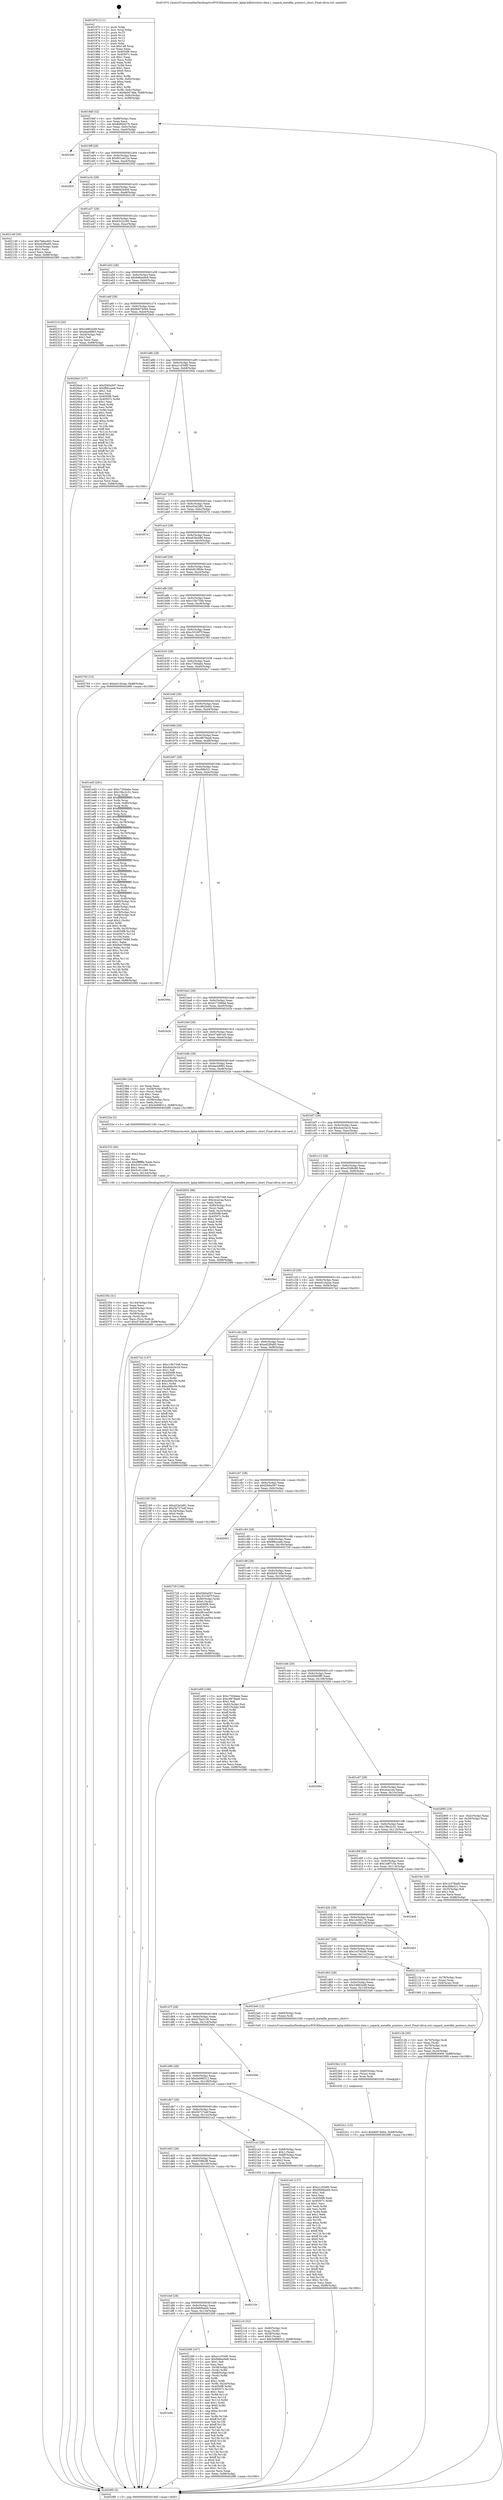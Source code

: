 digraph "0x401970" {
  label = "0x401970 (/mnt/c/Users/mathe/Desktop/tcc/POCII/binaries/extr_kphp-kdblistslists-data.c_unpack_metafile_pointers_short_Final-ollvm.out::main(0))"
  labelloc = "t"
  node[shape=record]

  Entry [label="",width=0.3,height=0.3,shape=circle,fillcolor=black,style=filled]
  "0x4019df" [label="{
     0x4019df [32]\l
     | [instrs]\l
     &nbsp;&nbsp;0x4019df \<+6\>: mov -0x88(%rbp),%eax\l
     &nbsp;&nbsp;0x4019e5 \<+2\>: mov %eax,%ecx\l
     &nbsp;&nbsp;0x4019e7 \<+6\>: sub $0x8d8dd376,%ecx\l
     &nbsp;&nbsp;0x4019ed \<+6\>: mov %eax,-0x9c(%rbp)\l
     &nbsp;&nbsp;0x4019f3 \<+6\>: mov %ecx,-0xa0(%rbp)\l
     &nbsp;&nbsp;0x4019f9 \<+6\>: je 00000000004023d0 \<main+0xa60\>\l
  }"]
  "0x4023d0" [label="{
     0x4023d0\l
  }", style=dashed]
  "0x4019ff" [label="{
     0x4019ff [28]\l
     | [instrs]\l
     &nbsp;&nbsp;0x4019ff \<+5\>: jmp 0000000000401a04 \<main+0x94\>\l
     &nbsp;&nbsp;0x401a04 \<+6\>: mov -0x9c(%rbp),%eax\l
     &nbsp;&nbsp;0x401a0a \<+5\>: sub $0x901ed12e,%eax\l
     &nbsp;&nbsp;0x401a0f \<+6\>: mov %eax,-0xa4(%rbp)\l
     &nbsp;&nbsp;0x401a15 \<+6\>: je 000000000040292f \<main+0xfbf\>\l
  }"]
  Exit [label="",width=0.3,height=0.3,shape=circle,fillcolor=black,style=filled,peripheries=2]
  "0x40292f" [label="{
     0x40292f\l
  }", style=dashed]
  "0x401a1b" [label="{
     0x401a1b [28]\l
     | [instrs]\l
     &nbsp;&nbsp;0x401a1b \<+5\>: jmp 0000000000401a20 \<main+0xb0\>\l
     &nbsp;&nbsp;0x401a20 \<+6\>: mov -0x9c(%rbp),%eax\l
     &nbsp;&nbsp;0x401a26 \<+5\>: sub $0x90826409,%eax\l
     &nbsp;&nbsp;0x401a2b \<+6\>: mov %eax,-0xa8(%rbp)\l
     &nbsp;&nbsp;0x401a31 \<+6\>: je 0000000000402149 \<main+0x7d9\>\l
  }"]
  "0x4023c1" [label="{
     0x4023c1 [15]\l
     | [instrs]\l
     &nbsp;&nbsp;0x4023c1 \<+10\>: movl $0x9e674d44,-0x88(%rbp)\l
     &nbsp;&nbsp;0x4023cb \<+5\>: jmp 00000000004029f0 \<main+0x1080\>\l
  }"]
  "0x402149" [label="{
     0x402149 [30]\l
     | [instrs]\l
     &nbsp;&nbsp;0x402149 \<+5\>: mov $0x7b6ac60c,%eax\l
     &nbsp;&nbsp;0x40214e \<+5\>: mov $0xed2f0a95,%ecx\l
     &nbsp;&nbsp;0x402153 \<+3\>: mov -0x34(%rbp),%edx\l
     &nbsp;&nbsp;0x402156 \<+3\>: cmp $0x1,%edx\l
     &nbsp;&nbsp;0x402159 \<+3\>: cmovl %ecx,%eax\l
     &nbsp;&nbsp;0x40215c \<+6\>: mov %eax,-0x88(%rbp)\l
     &nbsp;&nbsp;0x402162 \<+5\>: jmp 00000000004029f0 \<main+0x1080\>\l
  }"]
  "0x401a37" [label="{
     0x401a37 [28]\l
     | [instrs]\l
     &nbsp;&nbsp;0x401a37 \<+5\>: jmp 0000000000401a3c \<main+0xcc\>\l
     &nbsp;&nbsp;0x401a3c \<+6\>: mov -0x9c(%rbp),%eax\l
     &nbsp;&nbsp;0x401a42 \<+5\>: sub $0x93c22c95,%eax\l
     &nbsp;&nbsp;0x401a47 \<+6\>: mov %eax,-0xac(%rbp)\l
     &nbsp;&nbsp;0x401a4d \<+6\>: je 0000000000402629 \<main+0xcb9\>\l
  }"]
  "0x4023b2" [label="{
     0x4023b2 [15]\l
     | [instrs]\l
     &nbsp;&nbsp;0x4023b2 \<+4\>: mov -0x60(%rbp),%rax\l
     &nbsp;&nbsp;0x4023b6 \<+3\>: mov (%rax),%rax\l
     &nbsp;&nbsp;0x4023b9 \<+3\>: mov %rax,%rdi\l
     &nbsp;&nbsp;0x4023bc \<+5\>: call 0000000000401030 \<free@plt\>\l
     | [calls]\l
     &nbsp;&nbsp;0x401030 \{1\} (unknown)\l
  }"]
  "0x402629" [label="{
     0x402629\l
  }", style=dashed]
  "0x401a53" [label="{
     0x401a53 [28]\l
     | [instrs]\l
     &nbsp;&nbsp;0x401a53 \<+5\>: jmp 0000000000401a58 \<main+0xe8\>\l
     &nbsp;&nbsp;0x401a58 \<+6\>: mov -0x9c(%rbp),%eax\l
     &nbsp;&nbsp;0x401a5e \<+5\>: sub $0x9d6ee9e8,%eax\l
     &nbsp;&nbsp;0x401a63 \<+6\>: mov %eax,-0xb0(%rbp)\l
     &nbsp;&nbsp;0x401a69 \<+6\>: je 0000000000402310 \<main+0x9a0\>\l
  }"]
  "0x40235b" [label="{
     0x40235b [41]\l
     | [instrs]\l
     &nbsp;&nbsp;0x40235b \<+6\>: mov -0x144(%rbp),%ecx\l
     &nbsp;&nbsp;0x402361 \<+3\>: imul %eax,%ecx\l
     &nbsp;&nbsp;0x402364 \<+4\>: mov -0x60(%rbp),%rsi\l
     &nbsp;&nbsp;0x402368 \<+3\>: mov (%rsi),%rsi\l
     &nbsp;&nbsp;0x40236b \<+4\>: mov -0x58(%rbp),%rdi\l
     &nbsp;&nbsp;0x40236f \<+3\>: movslq (%rdi),%rdi\l
     &nbsp;&nbsp;0x402372 \<+3\>: mov %ecx,(%rsi,%rdi,4)\l
     &nbsp;&nbsp;0x402375 \<+10\>: movl $0xd74d61a9,-0x88(%rbp)\l
     &nbsp;&nbsp;0x40237f \<+5\>: jmp 00000000004029f0 \<main+0x1080\>\l
  }"]
  "0x402310" [label="{
     0x402310 [30]\l
     | [instrs]\l
     &nbsp;&nbsp;0x402310 \<+5\>: mov $0x248b2ed9,%eax\l
     &nbsp;&nbsp;0x402315 \<+5\>: mov $0xdacb8f65,%ecx\l
     &nbsp;&nbsp;0x40231a \<+3\>: mov -0x2d(%rbp),%dl\l
     &nbsp;&nbsp;0x40231d \<+3\>: test $0x1,%dl\l
     &nbsp;&nbsp;0x402320 \<+3\>: cmovne %ecx,%eax\l
     &nbsp;&nbsp;0x402323 \<+6\>: mov %eax,-0x88(%rbp)\l
     &nbsp;&nbsp;0x402329 \<+5\>: jmp 00000000004029f0 \<main+0x1080\>\l
  }"]
  "0x401a6f" [label="{
     0x401a6f [28]\l
     | [instrs]\l
     &nbsp;&nbsp;0x401a6f \<+5\>: jmp 0000000000401a74 \<main+0x104\>\l
     &nbsp;&nbsp;0x401a74 \<+6\>: mov -0x9c(%rbp),%eax\l
     &nbsp;&nbsp;0x401a7a \<+5\>: sub $0x9e674d44,%eax\l
     &nbsp;&nbsp;0x401a7f \<+6\>: mov %eax,-0xb4(%rbp)\l
     &nbsp;&nbsp;0x401a85 \<+6\>: je 00000000004026a0 \<main+0xd30\>\l
  }"]
  "0x402333" [label="{
     0x402333 [40]\l
     | [instrs]\l
     &nbsp;&nbsp;0x402333 \<+5\>: mov $0x2,%ecx\l
     &nbsp;&nbsp;0x402338 \<+1\>: cltd\l
     &nbsp;&nbsp;0x402339 \<+2\>: idiv %ecx\l
     &nbsp;&nbsp;0x40233b \<+6\>: imul $0xfffffffe,%edx,%ecx\l
     &nbsp;&nbsp;0x402341 \<+6\>: sub $0x5c01c266,%ecx\l
     &nbsp;&nbsp;0x402347 \<+3\>: add $0x1,%ecx\l
     &nbsp;&nbsp;0x40234a \<+6\>: add $0x5c01c266,%ecx\l
     &nbsp;&nbsp;0x402350 \<+6\>: mov %ecx,-0x144(%rbp)\l
     &nbsp;&nbsp;0x402356 \<+5\>: call 0000000000401160 \<next_i\>\l
     | [calls]\l
     &nbsp;&nbsp;0x401160 \{1\} (/mnt/c/Users/mathe/Desktop/tcc/POCII/binaries/extr_kphp-kdblistslists-data.c_unpack_metafile_pointers_short_Final-ollvm.out::next_i)\l
  }"]
  "0x4026a0" [label="{
     0x4026a0 [137]\l
     | [instrs]\l
     &nbsp;&nbsp;0x4026a0 \<+5\>: mov $0xf260a597,%eax\l
     &nbsp;&nbsp;0x4026a5 \<+5\>: mov $0xf86cceeb,%ecx\l
     &nbsp;&nbsp;0x4026aa \<+2\>: mov $0x1,%dl\l
     &nbsp;&nbsp;0x4026ac \<+2\>: xor %esi,%esi\l
     &nbsp;&nbsp;0x4026ae \<+7\>: mov 0x4050f8,%edi\l
     &nbsp;&nbsp;0x4026b5 \<+8\>: mov 0x40507c,%r8d\l
     &nbsp;&nbsp;0x4026bd \<+3\>: sub $0x1,%esi\l
     &nbsp;&nbsp;0x4026c0 \<+3\>: mov %edi,%r9d\l
     &nbsp;&nbsp;0x4026c3 \<+3\>: add %esi,%r9d\l
     &nbsp;&nbsp;0x4026c6 \<+4\>: imul %r9d,%edi\l
     &nbsp;&nbsp;0x4026ca \<+3\>: and $0x1,%edi\l
     &nbsp;&nbsp;0x4026cd \<+3\>: cmp $0x0,%edi\l
     &nbsp;&nbsp;0x4026d0 \<+4\>: sete %r10b\l
     &nbsp;&nbsp;0x4026d4 \<+4\>: cmp $0xa,%r8d\l
     &nbsp;&nbsp;0x4026d8 \<+4\>: setl %r11b\l
     &nbsp;&nbsp;0x4026dc \<+3\>: mov %r10b,%bl\l
     &nbsp;&nbsp;0x4026df \<+3\>: xor $0xff,%bl\l
     &nbsp;&nbsp;0x4026e2 \<+3\>: mov %r11b,%r14b\l
     &nbsp;&nbsp;0x4026e5 \<+4\>: xor $0xff,%r14b\l
     &nbsp;&nbsp;0x4026e9 \<+3\>: xor $0x1,%dl\l
     &nbsp;&nbsp;0x4026ec \<+3\>: mov %bl,%r15b\l
     &nbsp;&nbsp;0x4026ef \<+4\>: and $0xff,%r15b\l
     &nbsp;&nbsp;0x4026f3 \<+3\>: and %dl,%r10b\l
     &nbsp;&nbsp;0x4026f6 \<+3\>: mov %r14b,%r12b\l
     &nbsp;&nbsp;0x4026f9 \<+4\>: and $0xff,%r12b\l
     &nbsp;&nbsp;0x4026fd \<+3\>: and %dl,%r11b\l
     &nbsp;&nbsp;0x402700 \<+3\>: or %r10b,%r15b\l
     &nbsp;&nbsp;0x402703 \<+3\>: or %r11b,%r12b\l
     &nbsp;&nbsp;0x402706 \<+3\>: xor %r12b,%r15b\l
     &nbsp;&nbsp;0x402709 \<+3\>: or %r14b,%bl\l
     &nbsp;&nbsp;0x40270c \<+3\>: xor $0xff,%bl\l
     &nbsp;&nbsp;0x40270f \<+3\>: or $0x1,%dl\l
     &nbsp;&nbsp;0x402712 \<+2\>: and %dl,%bl\l
     &nbsp;&nbsp;0x402714 \<+3\>: or %bl,%r15b\l
     &nbsp;&nbsp;0x402717 \<+4\>: test $0x1,%r15b\l
     &nbsp;&nbsp;0x40271b \<+3\>: cmovne %ecx,%eax\l
     &nbsp;&nbsp;0x40271e \<+6\>: mov %eax,-0x88(%rbp)\l
     &nbsp;&nbsp;0x402724 \<+5\>: jmp 00000000004029f0 \<main+0x1080\>\l
  }"]
  "0x401a8b" [label="{
     0x401a8b [28]\l
     | [instrs]\l
     &nbsp;&nbsp;0x401a8b \<+5\>: jmp 0000000000401a90 \<main+0x120\>\l
     &nbsp;&nbsp;0x401a90 \<+6\>: mov -0x9c(%rbp),%eax\l
     &nbsp;&nbsp;0x401a96 \<+5\>: sub $0xa1c554f0,%eax\l
     &nbsp;&nbsp;0x401a9b \<+6\>: mov %eax,-0xb8(%rbp)\l
     &nbsp;&nbsp;0x401aa1 \<+6\>: je 000000000040290a \<main+0xf9a\>\l
  }"]
  "0x401e0b" [label="{
     0x401e0b\l
  }", style=dashed]
  "0x40290a" [label="{
     0x40290a\l
  }", style=dashed]
  "0x401aa7" [label="{
     0x401aa7 [28]\l
     | [instrs]\l
     &nbsp;&nbsp;0x401aa7 \<+5\>: jmp 0000000000401aac \<main+0x13c\>\l
     &nbsp;&nbsp;0x401aac \<+6\>: mov -0x9c(%rbp),%eax\l
     &nbsp;&nbsp;0x401ab2 \<+5\>: sub $0xa53e2d81,%eax\l
     &nbsp;&nbsp;0x401ab7 \<+6\>: mov %eax,-0xbc(%rbp)\l
     &nbsp;&nbsp;0x401abd \<+6\>: je 000000000040267d \<main+0xd0d\>\l
  }"]
  "0x402269" [label="{
     0x402269 [167]\l
     | [instrs]\l
     &nbsp;&nbsp;0x402269 \<+5\>: mov $0xa1c554f0,%eax\l
     &nbsp;&nbsp;0x40226e \<+5\>: mov $0x9d6ee9e8,%ecx\l
     &nbsp;&nbsp;0x402273 \<+2\>: mov $0x1,%dl\l
     &nbsp;&nbsp;0x402275 \<+2\>: xor %esi,%esi\l
     &nbsp;&nbsp;0x402277 \<+4\>: mov -0x58(%rbp),%rdi\l
     &nbsp;&nbsp;0x40227b \<+3\>: mov (%rdi),%r8d\l
     &nbsp;&nbsp;0x40227e \<+4\>: mov -0x68(%rbp),%rdi\l
     &nbsp;&nbsp;0x402282 \<+3\>: cmp (%rdi),%r8d\l
     &nbsp;&nbsp;0x402285 \<+4\>: setl %r9b\l
     &nbsp;&nbsp;0x402289 \<+4\>: and $0x1,%r9b\l
     &nbsp;&nbsp;0x40228d \<+4\>: mov %r9b,-0x2d(%rbp)\l
     &nbsp;&nbsp;0x402291 \<+8\>: mov 0x4050f8,%r8d\l
     &nbsp;&nbsp;0x402299 \<+8\>: mov 0x40507c,%r10d\l
     &nbsp;&nbsp;0x4022a1 \<+3\>: sub $0x1,%esi\l
     &nbsp;&nbsp;0x4022a4 \<+3\>: mov %r8d,%r11d\l
     &nbsp;&nbsp;0x4022a7 \<+3\>: add %esi,%r11d\l
     &nbsp;&nbsp;0x4022aa \<+4\>: imul %r11d,%r8d\l
     &nbsp;&nbsp;0x4022ae \<+4\>: and $0x1,%r8d\l
     &nbsp;&nbsp;0x4022b2 \<+4\>: cmp $0x0,%r8d\l
     &nbsp;&nbsp;0x4022b6 \<+4\>: sete %r9b\l
     &nbsp;&nbsp;0x4022ba \<+4\>: cmp $0xa,%r10d\l
     &nbsp;&nbsp;0x4022be \<+3\>: setl %bl\l
     &nbsp;&nbsp;0x4022c1 \<+3\>: mov %r9b,%r14b\l
     &nbsp;&nbsp;0x4022c4 \<+4\>: xor $0xff,%r14b\l
     &nbsp;&nbsp;0x4022c8 \<+3\>: mov %bl,%r15b\l
     &nbsp;&nbsp;0x4022cb \<+4\>: xor $0xff,%r15b\l
     &nbsp;&nbsp;0x4022cf \<+3\>: xor $0x0,%dl\l
     &nbsp;&nbsp;0x4022d2 \<+3\>: mov %r14b,%r12b\l
     &nbsp;&nbsp;0x4022d5 \<+4\>: and $0x0,%r12b\l
     &nbsp;&nbsp;0x4022d9 \<+3\>: and %dl,%r9b\l
     &nbsp;&nbsp;0x4022dc \<+3\>: mov %r15b,%r13b\l
     &nbsp;&nbsp;0x4022df \<+4\>: and $0x0,%r13b\l
     &nbsp;&nbsp;0x4022e3 \<+2\>: and %dl,%bl\l
     &nbsp;&nbsp;0x4022e5 \<+3\>: or %r9b,%r12b\l
     &nbsp;&nbsp;0x4022e8 \<+3\>: or %bl,%r13b\l
     &nbsp;&nbsp;0x4022eb \<+3\>: xor %r13b,%r12b\l
     &nbsp;&nbsp;0x4022ee \<+3\>: or %r15b,%r14b\l
     &nbsp;&nbsp;0x4022f1 \<+4\>: xor $0xff,%r14b\l
     &nbsp;&nbsp;0x4022f5 \<+3\>: or $0x0,%dl\l
     &nbsp;&nbsp;0x4022f8 \<+3\>: and %dl,%r14b\l
     &nbsp;&nbsp;0x4022fb \<+3\>: or %r14b,%r12b\l
     &nbsp;&nbsp;0x4022fe \<+4\>: test $0x1,%r12b\l
     &nbsp;&nbsp;0x402302 \<+3\>: cmovne %ecx,%eax\l
     &nbsp;&nbsp;0x402305 \<+6\>: mov %eax,-0x88(%rbp)\l
     &nbsp;&nbsp;0x40230b \<+5\>: jmp 00000000004029f0 \<main+0x1080\>\l
  }"]
  "0x40267d" [label="{
     0x40267d\l
  }", style=dashed]
  "0x401ac3" [label="{
     0x401ac3 [28]\l
     | [instrs]\l
     &nbsp;&nbsp;0x401ac3 \<+5\>: jmp 0000000000401ac8 \<main+0x158\>\l
     &nbsp;&nbsp;0x401ac8 \<+6\>: mov -0x9c(%rbp),%eax\l
     &nbsp;&nbsp;0x401ace \<+5\>: sub $0xa63bcb86,%eax\l
     &nbsp;&nbsp;0x401ad3 \<+6\>: mov %eax,-0xc0(%rbp)\l
     &nbsp;&nbsp;0x401ad9 \<+6\>: je 0000000000402579 \<main+0xc09\>\l
  }"]
  "0x401def" [label="{
     0x401def [28]\l
     | [instrs]\l
     &nbsp;&nbsp;0x401def \<+5\>: jmp 0000000000401df4 \<main+0x484\>\l
     &nbsp;&nbsp;0x401df4 \<+6\>: mov -0x9c(%rbp),%eax\l
     &nbsp;&nbsp;0x401dfa \<+5\>: sub $0x6680bed4,%eax\l
     &nbsp;&nbsp;0x401dff \<+6\>: mov %eax,-0x134(%rbp)\l
     &nbsp;&nbsp;0x401e05 \<+6\>: je 0000000000402269 \<main+0x8f9\>\l
  }"]
  "0x402579" [label="{
     0x402579\l
  }", style=dashed]
  "0x401adf" [label="{
     0x401adf [28]\l
     | [instrs]\l
     &nbsp;&nbsp;0x401adf \<+5\>: jmp 0000000000401ae4 \<main+0x174\>\l
     &nbsp;&nbsp;0x401ae4 \<+6\>: mov -0x9c(%rbp),%eax\l
     &nbsp;&nbsp;0x401aea \<+5\>: sub $0xb4b186de,%eax\l
     &nbsp;&nbsp;0x401aef \<+6\>: mov %eax,-0xc4(%rbp)\l
     &nbsp;&nbsp;0x401af5 \<+6\>: je 00000000004024c2 \<main+0xb52\>\l
  }"]
  "0x40210c" [label="{
     0x40210c\l
  }", style=dashed]
  "0x4024c2" [label="{
     0x4024c2\l
  }", style=dashed]
  "0x401afb" [label="{
     0x401afb [28]\l
     | [instrs]\l
     &nbsp;&nbsp;0x401afb \<+5\>: jmp 0000000000401b00 \<main+0x190\>\l
     &nbsp;&nbsp;0x401b00 \<+6\>: mov -0x9c(%rbp),%eax\l
     &nbsp;&nbsp;0x401b06 \<+5\>: sub $0xc10b7348,%eax\l
     &nbsp;&nbsp;0x401b0b \<+6\>: mov %eax,-0xc8(%rbp)\l
     &nbsp;&nbsp;0x401b11 \<+6\>: je 00000000004029db \<main+0x106b\>\l
  }"]
  "0x4021c0" [label="{
     0x4021c0 [32]\l
     | [instrs]\l
     &nbsp;&nbsp;0x4021c0 \<+4\>: mov -0x60(%rbp),%rdi\l
     &nbsp;&nbsp;0x4021c4 \<+3\>: mov %rax,(%rdi)\l
     &nbsp;&nbsp;0x4021c7 \<+4\>: mov -0x58(%rbp),%rax\l
     &nbsp;&nbsp;0x4021cb \<+6\>: movl $0x0,(%rax)\l
     &nbsp;&nbsp;0x4021d1 \<+10\>: movl $0x3e998312,-0x88(%rbp)\l
     &nbsp;&nbsp;0x4021db \<+5\>: jmp 00000000004029f0 \<main+0x1080\>\l
  }"]
  "0x4029db" [label="{
     0x4029db\l
  }", style=dashed]
  "0x401b17" [label="{
     0x401b17 [28]\l
     | [instrs]\l
     &nbsp;&nbsp;0x401b17 \<+5\>: jmp 0000000000401b1c \<main+0x1ac\>\l
     &nbsp;&nbsp;0x401b1c \<+6\>: mov -0x9c(%rbp),%eax\l
     &nbsp;&nbsp;0x401b22 \<+5\>: sub $0xc5316f7f,%eax\l
     &nbsp;&nbsp;0x401b27 \<+6\>: mov %eax,-0xcc(%rbp)\l
     &nbsp;&nbsp;0x401b2d \<+6\>: je 0000000000402793 \<main+0xe23\>\l
  }"]
  "0x401dd3" [label="{
     0x401dd3 [28]\l
     | [instrs]\l
     &nbsp;&nbsp;0x401dd3 \<+5\>: jmp 0000000000401dd8 \<main+0x468\>\l
     &nbsp;&nbsp;0x401dd8 \<+6\>: mov -0x9c(%rbp),%eax\l
     &nbsp;&nbsp;0x401dde \<+5\>: sub $0x63586cf8,%eax\l
     &nbsp;&nbsp;0x401de3 \<+6\>: mov %eax,-0x130(%rbp)\l
     &nbsp;&nbsp;0x401de9 \<+6\>: je 000000000040210c \<main+0x79c\>\l
  }"]
  "0x402793" [label="{
     0x402793 [15]\l
     | [instrs]\l
     &nbsp;&nbsp;0x402793 \<+10\>: movl $0xed1cb2ae,-0x88(%rbp)\l
     &nbsp;&nbsp;0x40279d \<+5\>: jmp 00000000004029f0 \<main+0x1080\>\l
  }"]
  "0x401b33" [label="{
     0x401b33 [28]\l
     | [instrs]\l
     &nbsp;&nbsp;0x401b33 \<+5\>: jmp 0000000000401b38 \<main+0x1c8\>\l
     &nbsp;&nbsp;0x401b38 \<+6\>: mov -0x9c(%rbp),%eax\l
     &nbsp;&nbsp;0x401b3e \<+5\>: sub $0xc730dabe,%eax\l
     &nbsp;&nbsp;0x401b43 \<+6\>: mov %eax,-0xd0(%rbp)\l
     &nbsp;&nbsp;0x401b49 \<+6\>: je 00000000004028a7 \<main+0xf37\>\l
  }"]
  "0x4021a3" [label="{
     0x4021a3 [29]\l
     | [instrs]\l
     &nbsp;&nbsp;0x4021a3 \<+4\>: mov -0x68(%rbp),%rax\l
     &nbsp;&nbsp;0x4021a7 \<+6\>: movl $0x1,(%rax)\l
     &nbsp;&nbsp;0x4021ad \<+4\>: mov -0x68(%rbp),%rax\l
     &nbsp;&nbsp;0x4021b1 \<+3\>: movslq (%rax),%rax\l
     &nbsp;&nbsp;0x4021b4 \<+4\>: shl $0x2,%rax\l
     &nbsp;&nbsp;0x4021b8 \<+3\>: mov %rax,%rdi\l
     &nbsp;&nbsp;0x4021bb \<+5\>: call 0000000000401050 \<malloc@plt\>\l
     | [calls]\l
     &nbsp;&nbsp;0x401050 \{1\} (unknown)\l
  }"]
  "0x4028a7" [label="{
     0x4028a7\l
  }", style=dashed]
  "0x401b4f" [label="{
     0x401b4f [28]\l
     | [instrs]\l
     &nbsp;&nbsp;0x401b4f \<+5\>: jmp 0000000000401b54 \<main+0x1e4\>\l
     &nbsp;&nbsp;0x401b54 \<+6\>: mov -0x9c(%rbp),%eax\l
     &nbsp;&nbsp;0x401b5a \<+5\>: sub $0xc862bdd2,%eax\l
     &nbsp;&nbsp;0x401b5f \<+6\>: mov %eax,-0xd4(%rbp)\l
     &nbsp;&nbsp;0x401b65 \<+6\>: je 000000000040261a \<main+0xcaa\>\l
  }"]
  "0x401db7" [label="{
     0x401db7 [28]\l
     | [instrs]\l
     &nbsp;&nbsp;0x401db7 \<+5\>: jmp 0000000000401dbc \<main+0x44c\>\l
     &nbsp;&nbsp;0x401dbc \<+6\>: mov -0x9c(%rbp),%eax\l
     &nbsp;&nbsp;0x401dc2 \<+5\>: sub $0x5b727a4f,%eax\l
     &nbsp;&nbsp;0x401dc7 \<+6\>: mov %eax,-0x12c(%rbp)\l
     &nbsp;&nbsp;0x401dcd \<+6\>: je 00000000004021a3 \<main+0x833\>\l
  }"]
  "0x40261a" [label="{
     0x40261a\l
  }", style=dashed]
  "0x401b6b" [label="{
     0x401b6b [28]\l
     | [instrs]\l
     &nbsp;&nbsp;0x401b6b \<+5\>: jmp 0000000000401b70 \<main+0x200\>\l
     &nbsp;&nbsp;0x401b70 \<+6\>: mov -0x9c(%rbp),%eax\l
     &nbsp;&nbsp;0x401b76 \<+5\>: sub $0xc9878aa8,%eax\l
     &nbsp;&nbsp;0x401b7b \<+6\>: mov %eax,-0xd8(%rbp)\l
     &nbsp;&nbsp;0x401b81 \<+6\>: je 0000000000401ed3 \<main+0x563\>\l
  }"]
  "0x4021e0" [label="{
     0x4021e0 [137]\l
     | [instrs]\l
     &nbsp;&nbsp;0x4021e0 \<+5\>: mov $0xa1c554f0,%eax\l
     &nbsp;&nbsp;0x4021e5 \<+5\>: mov $0x6680bed4,%ecx\l
     &nbsp;&nbsp;0x4021ea \<+2\>: mov $0x1,%dl\l
     &nbsp;&nbsp;0x4021ec \<+2\>: xor %esi,%esi\l
     &nbsp;&nbsp;0x4021ee \<+7\>: mov 0x4050f8,%edi\l
     &nbsp;&nbsp;0x4021f5 \<+8\>: mov 0x40507c,%r8d\l
     &nbsp;&nbsp;0x4021fd \<+3\>: sub $0x1,%esi\l
     &nbsp;&nbsp;0x402200 \<+3\>: mov %edi,%r9d\l
     &nbsp;&nbsp;0x402203 \<+3\>: add %esi,%r9d\l
     &nbsp;&nbsp;0x402206 \<+4\>: imul %r9d,%edi\l
     &nbsp;&nbsp;0x40220a \<+3\>: and $0x1,%edi\l
     &nbsp;&nbsp;0x40220d \<+3\>: cmp $0x0,%edi\l
     &nbsp;&nbsp;0x402210 \<+4\>: sete %r10b\l
     &nbsp;&nbsp;0x402214 \<+4\>: cmp $0xa,%r8d\l
     &nbsp;&nbsp;0x402218 \<+4\>: setl %r11b\l
     &nbsp;&nbsp;0x40221c \<+3\>: mov %r10b,%bl\l
     &nbsp;&nbsp;0x40221f \<+3\>: xor $0xff,%bl\l
     &nbsp;&nbsp;0x402222 \<+3\>: mov %r11b,%r14b\l
     &nbsp;&nbsp;0x402225 \<+4\>: xor $0xff,%r14b\l
     &nbsp;&nbsp;0x402229 \<+3\>: xor $0x0,%dl\l
     &nbsp;&nbsp;0x40222c \<+3\>: mov %bl,%r15b\l
     &nbsp;&nbsp;0x40222f \<+4\>: and $0x0,%r15b\l
     &nbsp;&nbsp;0x402233 \<+3\>: and %dl,%r10b\l
     &nbsp;&nbsp;0x402236 \<+3\>: mov %r14b,%r12b\l
     &nbsp;&nbsp;0x402239 \<+4\>: and $0x0,%r12b\l
     &nbsp;&nbsp;0x40223d \<+3\>: and %dl,%r11b\l
     &nbsp;&nbsp;0x402240 \<+3\>: or %r10b,%r15b\l
     &nbsp;&nbsp;0x402243 \<+3\>: or %r11b,%r12b\l
     &nbsp;&nbsp;0x402246 \<+3\>: xor %r12b,%r15b\l
     &nbsp;&nbsp;0x402249 \<+3\>: or %r14b,%bl\l
     &nbsp;&nbsp;0x40224c \<+3\>: xor $0xff,%bl\l
     &nbsp;&nbsp;0x40224f \<+3\>: or $0x0,%dl\l
     &nbsp;&nbsp;0x402252 \<+2\>: and %dl,%bl\l
     &nbsp;&nbsp;0x402254 \<+3\>: or %bl,%r15b\l
     &nbsp;&nbsp;0x402257 \<+4\>: test $0x1,%r15b\l
     &nbsp;&nbsp;0x40225b \<+3\>: cmovne %ecx,%eax\l
     &nbsp;&nbsp;0x40225e \<+6\>: mov %eax,-0x88(%rbp)\l
     &nbsp;&nbsp;0x402264 \<+5\>: jmp 00000000004029f0 \<main+0x1080\>\l
  }"]
  "0x401ed3" [label="{
     0x401ed3 [281]\l
     | [instrs]\l
     &nbsp;&nbsp;0x401ed3 \<+5\>: mov $0xc730dabe,%eax\l
     &nbsp;&nbsp;0x401ed8 \<+5\>: mov $0x19bc2c31,%ecx\l
     &nbsp;&nbsp;0x401edd \<+3\>: mov %rsp,%rdx\l
     &nbsp;&nbsp;0x401ee0 \<+4\>: add $0xfffffffffffffff0,%rdx\l
     &nbsp;&nbsp;0x401ee4 \<+3\>: mov %rdx,%rsp\l
     &nbsp;&nbsp;0x401ee7 \<+4\>: mov %rdx,-0x80(%rbp)\l
     &nbsp;&nbsp;0x401eeb \<+3\>: mov %rsp,%rdx\l
     &nbsp;&nbsp;0x401eee \<+4\>: add $0xfffffffffffffff0,%rdx\l
     &nbsp;&nbsp;0x401ef2 \<+3\>: mov %rdx,%rsp\l
     &nbsp;&nbsp;0x401ef5 \<+3\>: mov %rsp,%rsi\l
     &nbsp;&nbsp;0x401ef8 \<+4\>: add $0xfffffffffffffff0,%rsi\l
     &nbsp;&nbsp;0x401efc \<+3\>: mov %rsi,%rsp\l
     &nbsp;&nbsp;0x401eff \<+4\>: mov %rsi,-0x78(%rbp)\l
     &nbsp;&nbsp;0x401f03 \<+3\>: mov %rsp,%rsi\l
     &nbsp;&nbsp;0x401f06 \<+4\>: add $0xfffffffffffffff0,%rsi\l
     &nbsp;&nbsp;0x401f0a \<+3\>: mov %rsi,%rsp\l
     &nbsp;&nbsp;0x401f0d \<+4\>: mov %rsi,-0x70(%rbp)\l
     &nbsp;&nbsp;0x401f11 \<+3\>: mov %rsp,%rsi\l
     &nbsp;&nbsp;0x401f14 \<+4\>: add $0xfffffffffffffff0,%rsi\l
     &nbsp;&nbsp;0x401f18 \<+3\>: mov %rsi,%rsp\l
     &nbsp;&nbsp;0x401f1b \<+4\>: mov %rsi,-0x68(%rbp)\l
     &nbsp;&nbsp;0x401f1f \<+3\>: mov %rsp,%rsi\l
     &nbsp;&nbsp;0x401f22 \<+4\>: add $0xfffffffffffffff0,%rsi\l
     &nbsp;&nbsp;0x401f26 \<+3\>: mov %rsi,%rsp\l
     &nbsp;&nbsp;0x401f29 \<+4\>: mov %rsi,-0x60(%rbp)\l
     &nbsp;&nbsp;0x401f2d \<+3\>: mov %rsp,%rsi\l
     &nbsp;&nbsp;0x401f30 \<+4\>: add $0xfffffffffffffff0,%rsi\l
     &nbsp;&nbsp;0x401f34 \<+3\>: mov %rsi,%rsp\l
     &nbsp;&nbsp;0x401f37 \<+4\>: mov %rsi,-0x58(%rbp)\l
     &nbsp;&nbsp;0x401f3b \<+3\>: mov %rsp,%rsi\l
     &nbsp;&nbsp;0x401f3e \<+4\>: add $0xfffffffffffffff0,%rsi\l
     &nbsp;&nbsp;0x401f42 \<+3\>: mov %rsi,%rsp\l
     &nbsp;&nbsp;0x401f45 \<+4\>: mov %rsi,-0x50(%rbp)\l
     &nbsp;&nbsp;0x401f49 \<+3\>: mov %rsp,%rsi\l
     &nbsp;&nbsp;0x401f4c \<+4\>: add $0xfffffffffffffff0,%rsi\l
     &nbsp;&nbsp;0x401f50 \<+3\>: mov %rsi,%rsp\l
     &nbsp;&nbsp;0x401f53 \<+4\>: mov %rsi,-0x48(%rbp)\l
     &nbsp;&nbsp;0x401f57 \<+3\>: mov %rsp,%rsi\l
     &nbsp;&nbsp;0x401f5a \<+4\>: add $0xfffffffffffffff0,%rsi\l
     &nbsp;&nbsp;0x401f5e \<+3\>: mov %rsi,%rsp\l
     &nbsp;&nbsp;0x401f61 \<+4\>: mov %rsi,-0x40(%rbp)\l
     &nbsp;&nbsp;0x401f65 \<+4\>: mov -0x80(%rbp),%rsi\l
     &nbsp;&nbsp;0x401f69 \<+6\>: movl $0x0,(%rsi)\l
     &nbsp;&nbsp;0x401f6f \<+6\>: mov -0x8c(%rbp),%edi\l
     &nbsp;&nbsp;0x401f75 \<+2\>: mov %edi,(%rdx)\l
     &nbsp;&nbsp;0x401f77 \<+4\>: mov -0x78(%rbp),%rsi\l
     &nbsp;&nbsp;0x401f7b \<+7\>: mov -0x98(%rbp),%r8\l
     &nbsp;&nbsp;0x401f82 \<+3\>: mov %r8,(%rsi)\l
     &nbsp;&nbsp;0x401f85 \<+3\>: cmpl $0x2,(%rdx)\l
     &nbsp;&nbsp;0x401f88 \<+4\>: setne %r9b\l
     &nbsp;&nbsp;0x401f8c \<+4\>: and $0x1,%r9b\l
     &nbsp;&nbsp;0x401f90 \<+4\>: mov %r9b,-0x35(%rbp)\l
     &nbsp;&nbsp;0x401f94 \<+8\>: mov 0x4050f8,%r10d\l
     &nbsp;&nbsp;0x401f9c \<+8\>: mov 0x40507c,%r11d\l
     &nbsp;&nbsp;0x401fa4 \<+3\>: mov %r10d,%ebx\l
     &nbsp;&nbsp;0x401fa7 \<+6\>: sub $0x9ab70688,%ebx\l
     &nbsp;&nbsp;0x401fad \<+3\>: sub $0x1,%ebx\l
     &nbsp;&nbsp;0x401fb0 \<+6\>: add $0x9ab70688,%ebx\l
     &nbsp;&nbsp;0x401fb6 \<+4\>: imul %ebx,%r10d\l
     &nbsp;&nbsp;0x401fba \<+4\>: and $0x1,%r10d\l
     &nbsp;&nbsp;0x401fbe \<+4\>: cmp $0x0,%r10d\l
     &nbsp;&nbsp;0x401fc2 \<+4\>: sete %r9b\l
     &nbsp;&nbsp;0x401fc6 \<+4\>: cmp $0xa,%r11d\l
     &nbsp;&nbsp;0x401fca \<+4\>: setl %r14b\l
     &nbsp;&nbsp;0x401fce \<+3\>: mov %r9b,%r15b\l
     &nbsp;&nbsp;0x401fd1 \<+3\>: and %r14b,%r15b\l
     &nbsp;&nbsp;0x401fd4 \<+3\>: xor %r14b,%r9b\l
     &nbsp;&nbsp;0x401fd7 \<+3\>: or %r9b,%r15b\l
     &nbsp;&nbsp;0x401fda \<+4\>: test $0x1,%r15b\l
     &nbsp;&nbsp;0x401fde \<+3\>: cmovne %ecx,%eax\l
     &nbsp;&nbsp;0x401fe1 \<+6\>: mov %eax,-0x88(%rbp)\l
     &nbsp;&nbsp;0x401fe7 \<+5\>: jmp 00000000004029f0 \<main+0x1080\>\l
  }"]
  "0x401b87" [label="{
     0x401b87 [28]\l
     | [instrs]\l
     &nbsp;&nbsp;0x401b87 \<+5\>: jmp 0000000000401b8c \<main+0x21c\>\l
     &nbsp;&nbsp;0x401b8c \<+6\>: mov -0x9c(%rbp),%eax\l
     &nbsp;&nbsp;0x401b92 \<+5\>: sub $0xcfdfa521,%eax\l
     &nbsp;&nbsp;0x401b97 \<+6\>: mov %eax,-0xdc(%rbp)\l
     &nbsp;&nbsp;0x401b9d \<+6\>: je 000000000040200a \<main+0x69a\>\l
  }"]
  "0x401d9b" [label="{
     0x401d9b [28]\l
     | [instrs]\l
     &nbsp;&nbsp;0x401d9b \<+5\>: jmp 0000000000401da0 \<main+0x430\>\l
     &nbsp;&nbsp;0x401da0 \<+6\>: mov -0x9c(%rbp),%eax\l
     &nbsp;&nbsp;0x401da6 \<+5\>: sub $0x3e998312,%eax\l
     &nbsp;&nbsp;0x401dab \<+6\>: mov %eax,-0x128(%rbp)\l
     &nbsp;&nbsp;0x401db1 \<+6\>: je 00000000004021e0 \<main+0x870\>\l
  }"]
  "0x40200a" [label="{
     0x40200a\l
  }", style=dashed]
  "0x401ba3" [label="{
     0x401ba3 [28]\l
     | [instrs]\l
     &nbsp;&nbsp;0x401ba3 \<+5\>: jmp 0000000000401ba8 \<main+0x238\>\l
     &nbsp;&nbsp;0x401ba8 \<+6\>: mov -0x9c(%rbp),%eax\l
     &nbsp;&nbsp;0x401bae \<+5\>: sub $0xd17298dd,%eax\l
     &nbsp;&nbsp;0x401bb3 \<+6\>: mov %eax,-0xe0(%rbp)\l
     &nbsp;&nbsp;0x401bb9 \<+6\>: je 000000000040242b \<main+0xabb\>\l
  }"]
  "0x40268c" [label="{
     0x40268c\l
  }", style=dashed]
  "0x40242b" [label="{
     0x40242b\l
  }", style=dashed]
  "0x401bbf" [label="{
     0x401bbf [28]\l
     | [instrs]\l
     &nbsp;&nbsp;0x401bbf \<+5\>: jmp 0000000000401bc4 \<main+0x254\>\l
     &nbsp;&nbsp;0x401bc4 \<+6\>: mov -0x9c(%rbp),%eax\l
     &nbsp;&nbsp;0x401bca \<+5\>: sub $0xd74d61a9,%eax\l
     &nbsp;&nbsp;0x401bcf \<+6\>: mov %eax,-0xe4(%rbp)\l
     &nbsp;&nbsp;0x401bd5 \<+6\>: je 0000000000402384 \<main+0xa14\>\l
  }"]
  "0x401d7f" [label="{
     0x401d7f [28]\l
     | [instrs]\l
     &nbsp;&nbsp;0x401d7f \<+5\>: jmp 0000000000401d84 \<main+0x414\>\l
     &nbsp;&nbsp;0x401d84 \<+6\>: mov -0x9c(%rbp),%eax\l
     &nbsp;&nbsp;0x401d8a \<+5\>: sub $0x276a5136,%eax\l
     &nbsp;&nbsp;0x401d8f \<+6\>: mov %eax,-0x124(%rbp)\l
     &nbsp;&nbsp;0x401d95 \<+6\>: je 000000000040268c \<main+0xd1c\>\l
  }"]
  "0x402384" [label="{
     0x402384 [34]\l
     | [instrs]\l
     &nbsp;&nbsp;0x402384 \<+2\>: xor %eax,%eax\l
     &nbsp;&nbsp;0x402386 \<+4\>: mov -0x58(%rbp),%rcx\l
     &nbsp;&nbsp;0x40238a \<+2\>: mov (%rcx),%edx\l
     &nbsp;&nbsp;0x40238c \<+3\>: sub $0x1,%eax\l
     &nbsp;&nbsp;0x40238f \<+2\>: sub %eax,%edx\l
     &nbsp;&nbsp;0x402391 \<+4\>: mov -0x58(%rbp),%rcx\l
     &nbsp;&nbsp;0x402395 \<+2\>: mov %edx,(%rcx)\l
     &nbsp;&nbsp;0x402397 \<+10\>: movl $0x3e998312,-0x88(%rbp)\l
     &nbsp;&nbsp;0x4023a1 \<+5\>: jmp 00000000004029f0 \<main+0x1080\>\l
  }"]
  "0x401bdb" [label="{
     0x401bdb [28]\l
     | [instrs]\l
     &nbsp;&nbsp;0x401bdb \<+5\>: jmp 0000000000401be0 \<main+0x270\>\l
     &nbsp;&nbsp;0x401be0 \<+6\>: mov -0x9c(%rbp),%eax\l
     &nbsp;&nbsp;0x401be6 \<+5\>: sub $0xdacb8f65,%eax\l
     &nbsp;&nbsp;0x401beb \<+6\>: mov %eax,-0xe8(%rbp)\l
     &nbsp;&nbsp;0x401bf1 \<+6\>: je 000000000040232e \<main+0x9be\>\l
  }"]
  "0x4023a6" [label="{
     0x4023a6 [12]\l
     | [instrs]\l
     &nbsp;&nbsp;0x4023a6 \<+4\>: mov -0x60(%rbp),%rax\l
     &nbsp;&nbsp;0x4023aa \<+3\>: mov (%rax),%rdi\l
     &nbsp;&nbsp;0x4023ad \<+5\>: call 00000000004015d0 \<unpack_metafile_pointers_short\>\l
     | [calls]\l
     &nbsp;&nbsp;0x4015d0 \{1\} (/mnt/c/Users/mathe/Desktop/tcc/POCII/binaries/extr_kphp-kdblistslists-data.c_unpack_metafile_pointers_short_Final-ollvm.out::unpack_metafile_pointers_short)\l
  }"]
  "0x40232e" [label="{
     0x40232e [5]\l
     | [instrs]\l
     &nbsp;&nbsp;0x40232e \<+5\>: call 0000000000401160 \<next_i\>\l
     | [calls]\l
     &nbsp;&nbsp;0x401160 \{1\} (/mnt/c/Users/mathe/Desktop/tcc/POCII/binaries/extr_kphp-kdblistslists-data.c_unpack_metafile_pointers_short_Final-ollvm.out::next_i)\l
  }"]
  "0x401bf7" [label="{
     0x401bf7 [28]\l
     | [instrs]\l
     &nbsp;&nbsp;0x401bf7 \<+5\>: jmp 0000000000401bfc \<main+0x28c\>\l
     &nbsp;&nbsp;0x401bfc \<+6\>: mov -0x9c(%rbp),%eax\l
     &nbsp;&nbsp;0x401c02 \<+5\>: sub $0xdcdc5e18,%eax\l
     &nbsp;&nbsp;0x401c07 \<+6\>: mov %eax,-0xec(%rbp)\l
     &nbsp;&nbsp;0x401c0d \<+6\>: je 0000000000402835 \<main+0xec5\>\l
  }"]
  "0x40212b" [label="{
     0x40212b [30]\l
     | [instrs]\l
     &nbsp;&nbsp;0x40212b \<+4\>: mov -0x70(%rbp),%rdi\l
     &nbsp;&nbsp;0x40212f \<+2\>: mov %eax,(%rdi)\l
     &nbsp;&nbsp;0x402131 \<+4\>: mov -0x70(%rbp),%rdi\l
     &nbsp;&nbsp;0x402135 \<+2\>: mov (%rdi),%eax\l
     &nbsp;&nbsp;0x402137 \<+3\>: mov %eax,-0x34(%rbp)\l
     &nbsp;&nbsp;0x40213a \<+10\>: movl $0x90826409,-0x88(%rbp)\l
     &nbsp;&nbsp;0x402144 \<+5\>: jmp 00000000004029f0 \<main+0x1080\>\l
  }"]
  "0x402835" [label="{
     0x402835 [96]\l
     | [instrs]\l
     &nbsp;&nbsp;0x402835 \<+5\>: mov $0xc10b7348,%eax\l
     &nbsp;&nbsp;0x40283a \<+5\>: mov $0xceca1ea,%ecx\l
     &nbsp;&nbsp;0x40283f \<+2\>: xor %edx,%edx\l
     &nbsp;&nbsp;0x402841 \<+4\>: mov -0x80(%rbp),%rsi\l
     &nbsp;&nbsp;0x402845 \<+2\>: mov (%rsi),%edi\l
     &nbsp;&nbsp;0x402847 \<+3\>: mov %edi,-0x2c(%rbp)\l
     &nbsp;&nbsp;0x40284a \<+7\>: mov 0x4050f8,%edi\l
     &nbsp;&nbsp;0x402851 \<+8\>: mov 0x40507c,%r8d\l
     &nbsp;&nbsp;0x402859 \<+3\>: sub $0x1,%edx\l
     &nbsp;&nbsp;0x40285c \<+3\>: mov %edi,%r9d\l
     &nbsp;&nbsp;0x40285f \<+3\>: add %edx,%r9d\l
     &nbsp;&nbsp;0x402862 \<+4\>: imul %r9d,%edi\l
     &nbsp;&nbsp;0x402866 \<+3\>: and $0x1,%edi\l
     &nbsp;&nbsp;0x402869 \<+3\>: cmp $0x0,%edi\l
     &nbsp;&nbsp;0x40286c \<+4\>: sete %r10b\l
     &nbsp;&nbsp;0x402870 \<+4\>: cmp $0xa,%r8d\l
     &nbsp;&nbsp;0x402874 \<+4\>: setl %r11b\l
     &nbsp;&nbsp;0x402878 \<+3\>: mov %r10b,%bl\l
     &nbsp;&nbsp;0x40287b \<+3\>: and %r11b,%bl\l
     &nbsp;&nbsp;0x40287e \<+3\>: xor %r11b,%r10b\l
     &nbsp;&nbsp;0x402881 \<+3\>: or %r10b,%bl\l
     &nbsp;&nbsp;0x402884 \<+3\>: test $0x1,%bl\l
     &nbsp;&nbsp;0x402887 \<+3\>: cmovne %ecx,%eax\l
     &nbsp;&nbsp;0x40288a \<+6\>: mov %eax,-0x88(%rbp)\l
     &nbsp;&nbsp;0x402890 \<+5\>: jmp 00000000004029f0 \<main+0x1080\>\l
  }"]
  "0x401c13" [label="{
     0x401c13 [28]\l
     | [instrs]\l
     &nbsp;&nbsp;0x401c13 \<+5\>: jmp 0000000000401c18 \<main+0x2a8\>\l
     &nbsp;&nbsp;0x401c18 \<+6\>: mov -0x9c(%rbp),%eax\l
     &nbsp;&nbsp;0x401c1e \<+5\>: sub $0xe25d8c89,%eax\l
     &nbsp;&nbsp;0x401c23 \<+6\>: mov %eax,-0xf0(%rbp)\l
     &nbsp;&nbsp;0x401c29 \<+6\>: je 00000000004028ec \<main+0xf7c\>\l
  }"]
  "0x401d63" [label="{
     0x401d63 [28]\l
     | [instrs]\l
     &nbsp;&nbsp;0x401d63 \<+5\>: jmp 0000000000401d68 \<main+0x3f8\>\l
     &nbsp;&nbsp;0x401d68 \<+6\>: mov -0x9c(%rbp),%eax\l
     &nbsp;&nbsp;0x401d6e \<+5\>: sub $0x248b2ed9,%eax\l
     &nbsp;&nbsp;0x401d73 \<+6\>: mov %eax,-0x120(%rbp)\l
     &nbsp;&nbsp;0x401d79 \<+6\>: je 00000000004023a6 \<main+0xa36\>\l
  }"]
  "0x4028ec" [label="{
     0x4028ec\l
  }", style=dashed]
  "0x401c2f" [label="{
     0x401c2f [28]\l
     | [instrs]\l
     &nbsp;&nbsp;0x401c2f \<+5\>: jmp 0000000000401c34 \<main+0x2c4\>\l
     &nbsp;&nbsp;0x401c34 \<+6\>: mov -0x9c(%rbp),%eax\l
     &nbsp;&nbsp;0x401c3a \<+5\>: sub $0xed1cb2ae,%eax\l
     &nbsp;&nbsp;0x401c3f \<+6\>: mov %eax,-0xf4(%rbp)\l
     &nbsp;&nbsp;0x401c45 \<+6\>: je 00000000004027a2 \<main+0xe32\>\l
  }"]
  "0x40211b" [label="{
     0x40211b [16]\l
     | [instrs]\l
     &nbsp;&nbsp;0x40211b \<+4\>: mov -0x78(%rbp),%rax\l
     &nbsp;&nbsp;0x40211f \<+3\>: mov (%rax),%rax\l
     &nbsp;&nbsp;0x402122 \<+4\>: mov 0x8(%rax),%rdi\l
     &nbsp;&nbsp;0x402126 \<+5\>: call 0000000000401060 \<atoi@plt\>\l
     | [calls]\l
     &nbsp;&nbsp;0x401060 \{1\} (unknown)\l
  }"]
  "0x4027a2" [label="{
     0x4027a2 [147]\l
     | [instrs]\l
     &nbsp;&nbsp;0x4027a2 \<+5\>: mov $0xc10b7348,%eax\l
     &nbsp;&nbsp;0x4027a7 \<+5\>: mov $0xdcdc5e18,%ecx\l
     &nbsp;&nbsp;0x4027ac \<+2\>: mov $0x1,%dl\l
     &nbsp;&nbsp;0x4027ae \<+7\>: mov 0x4050f8,%esi\l
     &nbsp;&nbsp;0x4027b5 \<+7\>: mov 0x40507c,%edi\l
     &nbsp;&nbsp;0x4027bc \<+3\>: mov %esi,%r8d\l
     &nbsp;&nbsp;0x4027bf \<+7\>: add $0xe48bc56,%r8d\l
     &nbsp;&nbsp;0x4027c6 \<+4\>: sub $0x1,%r8d\l
     &nbsp;&nbsp;0x4027ca \<+7\>: sub $0xe48bc56,%r8d\l
     &nbsp;&nbsp;0x4027d1 \<+4\>: imul %r8d,%esi\l
     &nbsp;&nbsp;0x4027d5 \<+3\>: and $0x1,%esi\l
     &nbsp;&nbsp;0x4027d8 \<+3\>: cmp $0x0,%esi\l
     &nbsp;&nbsp;0x4027db \<+4\>: sete %r9b\l
     &nbsp;&nbsp;0x4027df \<+3\>: cmp $0xa,%edi\l
     &nbsp;&nbsp;0x4027e2 \<+4\>: setl %r10b\l
     &nbsp;&nbsp;0x4027e6 \<+3\>: mov %r9b,%r11b\l
     &nbsp;&nbsp;0x4027e9 \<+4\>: xor $0xff,%r11b\l
     &nbsp;&nbsp;0x4027ed \<+3\>: mov %r10b,%bl\l
     &nbsp;&nbsp;0x4027f0 \<+3\>: xor $0xff,%bl\l
     &nbsp;&nbsp;0x4027f3 \<+3\>: xor $0x0,%dl\l
     &nbsp;&nbsp;0x4027f6 \<+3\>: mov %r11b,%r14b\l
     &nbsp;&nbsp;0x4027f9 \<+4\>: and $0x0,%r14b\l
     &nbsp;&nbsp;0x4027fd \<+3\>: and %dl,%r9b\l
     &nbsp;&nbsp;0x402800 \<+3\>: mov %bl,%r15b\l
     &nbsp;&nbsp;0x402803 \<+4\>: and $0x0,%r15b\l
     &nbsp;&nbsp;0x402807 \<+3\>: and %dl,%r10b\l
     &nbsp;&nbsp;0x40280a \<+3\>: or %r9b,%r14b\l
     &nbsp;&nbsp;0x40280d \<+3\>: or %r10b,%r15b\l
     &nbsp;&nbsp;0x402810 \<+3\>: xor %r15b,%r14b\l
     &nbsp;&nbsp;0x402813 \<+3\>: or %bl,%r11b\l
     &nbsp;&nbsp;0x402816 \<+4\>: xor $0xff,%r11b\l
     &nbsp;&nbsp;0x40281a \<+3\>: or $0x0,%dl\l
     &nbsp;&nbsp;0x40281d \<+3\>: and %dl,%r11b\l
     &nbsp;&nbsp;0x402820 \<+3\>: or %r11b,%r14b\l
     &nbsp;&nbsp;0x402823 \<+4\>: test $0x1,%r14b\l
     &nbsp;&nbsp;0x402827 \<+3\>: cmovne %ecx,%eax\l
     &nbsp;&nbsp;0x40282a \<+6\>: mov %eax,-0x88(%rbp)\l
     &nbsp;&nbsp;0x402830 \<+5\>: jmp 00000000004029f0 \<main+0x1080\>\l
  }"]
  "0x401c4b" [label="{
     0x401c4b [28]\l
     | [instrs]\l
     &nbsp;&nbsp;0x401c4b \<+5\>: jmp 0000000000401c50 \<main+0x2e0\>\l
     &nbsp;&nbsp;0x401c50 \<+6\>: mov -0x9c(%rbp),%eax\l
     &nbsp;&nbsp;0x401c56 \<+5\>: sub $0xed2f0a95,%eax\l
     &nbsp;&nbsp;0x401c5b \<+6\>: mov %eax,-0xf8(%rbp)\l
     &nbsp;&nbsp;0x401c61 \<+6\>: je 0000000000402185 \<main+0x815\>\l
  }"]
  "0x401d47" [label="{
     0x401d47 [28]\l
     | [instrs]\l
     &nbsp;&nbsp;0x401d47 \<+5\>: jmp 0000000000401d4c \<main+0x3dc\>\l
     &nbsp;&nbsp;0x401d4c \<+6\>: mov -0x9c(%rbp),%eax\l
     &nbsp;&nbsp;0x401d52 \<+5\>: sub $0x1e378ad0,%eax\l
     &nbsp;&nbsp;0x401d57 \<+6\>: mov %eax,-0x11c(%rbp)\l
     &nbsp;&nbsp;0x401d5d \<+6\>: je 000000000040211b \<main+0x7ab\>\l
  }"]
  "0x402185" [label="{
     0x402185 [30]\l
     | [instrs]\l
     &nbsp;&nbsp;0x402185 \<+5\>: mov $0xa53e2d81,%eax\l
     &nbsp;&nbsp;0x40218a \<+5\>: mov $0x5b727a4f,%ecx\l
     &nbsp;&nbsp;0x40218f \<+3\>: mov -0x34(%rbp),%edx\l
     &nbsp;&nbsp;0x402192 \<+3\>: cmp $0x0,%edx\l
     &nbsp;&nbsp;0x402195 \<+3\>: cmove %ecx,%eax\l
     &nbsp;&nbsp;0x402198 \<+6\>: mov %eax,-0x88(%rbp)\l
     &nbsp;&nbsp;0x40219e \<+5\>: jmp 00000000004029f0 \<main+0x1080\>\l
  }"]
  "0x401c67" [label="{
     0x401c67 [28]\l
     | [instrs]\l
     &nbsp;&nbsp;0x401c67 \<+5\>: jmp 0000000000401c6c \<main+0x2fc\>\l
     &nbsp;&nbsp;0x401c6c \<+6\>: mov -0x9c(%rbp),%eax\l
     &nbsp;&nbsp;0x401c72 \<+5\>: sub $0xf260a597,%eax\l
     &nbsp;&nbsp;0x401c77 \<+6\>: mov %eax,-0xfc(%rbp)\l
     &nbsp;&nbsp;0x401c7d \<+6\>: je 00000000004029c2 \<main+0x1052\>\l
  }"]
  "0x4024b3" [label="{
     0x4024b3\l
  }", style=dashed]
  "0x4029c2" [label="{
     0x4029c2\l
  }", style=dashed]
  "0x401c83" [label="{
     0x401c83 [28]\l
     | [instrs]\l
     &nbsp;&nbsp;0x401c83 \<+5\>: jmp 0000000000401c88 \<main+0x318\>\l
     &nbsp;&nbsp;0x401c88 \<+6\>: mov -0x9c(%rbp),%eax\l
     &nbsp;&nbsp;0x401c8e \<+5\>: sub $0xf86cceeb,%eax\l
     &nbsp;&nbsp;0x401c93 \<+6\>: mov %eax,-0x100(%rbp)\l
     &nbsp;&nbsp;0x401c99 \<+6\>: je 0000000000402729 \<main+0xdb9\>\l
  }"]
  "0x401d2b" [label="{
     0x401d2b [28]\l
     | [instrs]\l
     &nbsp;&nbsp;0x401d2b \<+5\>: jmp 0000000000401d30 \<main+0x3c0\>\l
     &nbsp;&nbsp;0x401d30 \<+6\>: mov -0x9c(%rbp),%eax\l
     &nbsp;&nbsp;0x401d36 \<+5\>: sub $0x1d458175,%eax\l
     &nbsp;&nbsp;0x401d3b \<+6\>: mov %eax,-0x118(%rbp)\l
     &nbsp;&nbsp;0x401d41 \<+6\>: je 00000000004024b3 \<main+0xb43\>\l
  }"]
  "0x402729" [label="{
     0x402729 [106]\l
     | [instrs]\l
     &nbsp;&nbsp;0x402729 \<+5\>: mov $0xf260a597,%eax\l
     &nbsp;&nbsp;0x40272e \<+5\>: mov $0xc5316f7f,%ecx\l
     &nbsp;&nbsp;0x402733 \<+4\>: mov -0x80(%rbp),%rdx\l
     &nbsp;&nbsp;0x402737 \<+6\>: movl $0x0,(%rdx)\l
     &nbsp;&nbsp;0x40273d \<+7\>: mov 0x4050f8,%esi\l
     &nbsp;&nbsp;0x402744 \<+7\>: mov 0x40507c,%edi\l
     &nbsp;&nbsp;0x40274b \<+3\>: mov %esi,%r8d\l
     &nbsp;&nbsp;0x40274e \<+7\>: add $0xd81ee594,%r8d\l
     &nbsp;&nbsp;0x402755 \<+4\>: sub $0x1,%r8d\l
     &nbsp;&nbsp;0x402759 \<+7\>: sub $0xd81ee594,%r8d\l
     &nbsp;&nbsp;0x402760 \<+4\>: imul %r8d,%esi\l
     &nbsp;&nbsp;0x402764 \<+3\>: and $0x1,%esi\l
     &nbsp;&nbsp;0x402767 \<+3\>: cmp $0x0,%esi\l
     &nbsp;&nbsp;0x40276a \<+4\>: sete %r9b\l
     &nbsp;&nbsp;0x40276e \<+3\>: cmp $0xa,%edi\l
     &nbsp;&nbsp;0x402771 \<+4\>: setl %r10b\l
     &nbsp;&nbsp;0x402775 \<+3\>: mov %r9b,%r11b\l
     &nbsp;&nbsp;0x402778 \<+3\>: and %r10b,%r11b\l
     &nbsp;&nbsp;0x40277b \<+3\>: xor %r10b,%r9b\l
     &nbsp;&nbsp;0x40277e \<+3\>: or %r9b,%r11b\l
     &nbsp;&nbsp;0x402781 \<+4\>: test $0x1,%r11b\l
     &nbsp;&nbsp;0x402785 \<+3\>: cmovne %ecx,%eax\l
     &nbsp;&nbsp;0x402788 \<+6\>: mov %eax,-0x88(%rbp)\l
     &nbsp;&nbsp;0x40278e \<+5\>: jmp 00000000004029f0 \<main+0x1080\>\l
  }"]
  "0x401c9f" [label="{
     0x401c9f [28]\l
     | [instrs]\l
     &nbsp;&nbsp;0x401c9f \<+5\>: jmp 0000000000401ca4 \<main+0x334\>\l
     &nbsp;&nbsp;0x401ca4 \<+6\>: mov -0x9c(%rbp),%eax\l
     &nbsp;&nbsp;0x401caa \<+5\>: sub $0xfa04748a,%eax\l
     &nbsp;&nbsp;0x401caf \<+6\>: mov %eax,-0x104(%rbp)\l
     &nbsp;&nbsp;0x401cb5 \<+6\>: je 0000000000401e69 \<main+0x4f9\>\l
  }"]
  "0x4024e6" [label="{
     0x4024e6\l
  }", style=dashed]
  "0x401e69" [label="{
     0x401e69 [106]\l
     | [instrs]\l
     &nbsp;&nbsp;0x401e69 \<+5\>: mov $0xc730dabe,%eax\l
     &nbsp;&nbsp;0x401e6e \<+5\>: mov $0xc9878aa8,%ecx\l
     &nbsp;&nbsp;0x401e73 \<+2\>: mov $0x1,%dl\l
     &nbsp;&nbsp;0x401e75 \<+7\>: mov -0x82(%rbp),%sil\l
     &nbsp;&nbsp;0x401e7c \<+7\>: mov -0x81(%rbp),%dil\l
     &nbsp;&nbsp;0x401e83 \<+3\>: mov %sil,%r8b\l
     &nbsp;&nbsp;0x401e86 \<+4\>: xor $0xff,%r8b\l
     &nbsp;&nbsp;0x401e8a \<+3\>: mov %dil,%r9b\l
     &nbsp;&nbsp;0x401e8d \<+4\>: xor $0xff,%r9b\l
     &nbsp;&nbsp;0x401e91 \<+3\>: xor $0x1,%dl\l
     &nbsp;&nbsp;0x401e94 \<+3\>: mov %r8b,%r10b\l
     &nbsp;&nbsp;0x401e97 \<+4\>: and $0xff,%r10b\l
     &nbsp;&nbsp;0x401e9b \<+3\>: and %dl,%sil\l
     &nbsp;&nbsp;0x401e9e \<+3\>: mov %r9b,%r11b\l
     &nbsp;&nbsp;0x401ea1 \<+4\>: and $0xff,%r11b\l
     &nbsp;&nbsp;0x401ea5 \<+3\>: and %dl,%dil\l
     &nbsp;&nbsp;0x401ea8 \<+3\>: or %sil,%r10b\l
     &nbsp;&nbsp;0x401eab \<+3\>: or %dil,%r11b\l
     &nbsp;&nbsp;0x401eae \<+3\>: xor %r11b,%r10b\l
     &nbsp;&nbsp;0x401eb1 \<+3\>: or %r9b,%r8b\l
     &nbsp;&nbsp;0x401eb4 \<+4\>: xor $0xff,%r8b\l
     &nbsp;&nbsp;0x401eb8 \<+3\>: or $0x1,%dl\l
     &nbsp;&nbsp;0x401ebb \<+3\>: and %dl,%r8b\l
     &nbsp;&nbsp;0x401ebe \<+3\>: or %r8b,%r10b\l
     &nbsp;&nbsp;0x401ec1 \<+4\>: test $0x1,%r10b\l
     &nbsp;&nbsp;0x401ec5 \<+3\>: cmovne %ecx,%eax\l
     &nbsp;&nbsp;0x401ec8 \<+6\>: mov %eax,-0x88(%rbp)\l
     &nbsp;&nbsp;0x401ece \<+5\>: jmp 00000000004029f0 \<main+0x1080\>\l
  }"]
  "0x401cbb" [label="{
     0x401cbb [28]\l
     | [instrs]\l
     &nbsp;&nbsp;0x401cbb \<+5\>: jmp 0000000000401cc0 \<main+0x350\>\l
     &nbsp;&nbsp;0x401cc0 \<+6\>: mov -0x9c(%rbp),%eax\l
     &nbsp;&nbsp;0x401cc6 \<+5\>: sub $0xfd960ff0,%eax\l
     &nbsp;&nbsp;0x401ccb \<+6\>: mov %eax,-0x108(%rbp)\l
     &nbsp;&nbsp;0x401cd1 \<+6\>: je 000000000040209d \<main+0x72d\>\l
  }"]
  "0x4029f0" [label="{
     0x4029f0 [5]\l
     | [instrs]\l
     &nbsp;&nbsp;0x4029f0 \<+5\>: jmp 00000000004019df \<main+0x6f\>\l
  }"]
  "0x401970" [label="{
     0x401970 [111]\l
     | [instrs]\l
     &nbsp;&nbsp;0x401970 \<+1\>: push %rbp\l
     &nbsp;&nbsp;0x401971 \<+3\>: mov %rsp,%rbp\l
     &nbsp;&nbsp;0x401974 \<+2\>: push %r15\l
     &nbsp;&nbsp;0x401976 \<+2\>: push %r14\l
     &nbsp;&nbsp;0x401978 \<+2\>: push %r13\l
     &nbsp;&nbsp;0x40197a \<+2\>: push %r12\l
     &nbsp;&nbsp;0x40197c \<+1\>: push %rbx\l
     &nbsp;&nbsp;0x40197d \<+7\>: sub $0x148,%rsp\l
     &nbsp;&nbsp;0x401984 \<+2\>: xor %eax,%eax\l
     &nbsp;&nbsp;0x401986 \<+7\>: mov 0x4050f8,%ecx\l
     &nbsp;&nbsp;0x40198d \<+7\>: mov 0x40507c,%edx\l
     &nbsp;&nbsp;0x401994 \<+3\>: sub $0x1,%eax\l
     &nbsp;&nbsp;0x401997 \<+3\>: mov %ecx,%r8d\l
     &nbsp;&nbsp;0x40199a \<+3\>: add %eax,%r8d\l
     &nbsp;&nbsp;0x40199d \<+4\>: imul %r8d,%ecx\l
     &nbsp;&nbsp;0x4019a1 \<+3\>: and $0x1,%ecx\l
     &nbsp;&nbsp;0x4019a4 \<+3\>: cmp $0x0,%ecx\l
     &nbsp;&nbsp;0x4019a7 \<+4\>: sete %r9b\l
     &nbsp;&nbsp;0x4019ab \<+4\>: and $0x1,%r9b\l
     &nbsp;&nbsp;0x4019af \<+7\>: mov %r9b,-0x82(%rbp)\l
     &nbsp;&nbsp;0x4019b6 \<+3\>: cmp $0xa,%edx\l
     &nbsp;&nbsp;0x4019b9 \<+4\>: setl %r9b\l
     &nbsp;&nbsp;0x4019bd \<+4\>: and $0x1,%r9b\l
     &nbsp;&nbsp;0x4019c1 \<+7\>: mov %r9b,-0x81(%rbp)\l
     &nbsp;&nbsp;0x4019c8 \<+10\>: movl $0xfa04748a,-0x88(%rbp)\l
     &nbsp;&nbsp;0x4019d2 \<+6\>: mov %edi,-0x8c(%rbp)\l
     &nbsp;&nbsp;0x4019d8 \<+7\>: mov %rsi,-0x98(%rbp)\l
  }"]
  "0x401d0f" [label="{
     0x401d0f [28]\l
     | [instrs]\l
     &nbsp;&nbsp;0x401d0f \<+5\>: jmp 0000000000401d14 \<main+0x3a4\>\l
     &nbsp;&nbsp;0x401d14 \<+6\>: mov -0x9c(%rbp),%eax\l
     &nbsp;&nbsp;0x401d1a \<+5\>: sub $0x1a9f7c3a,%eax\l
     &nbsp;&nbsp;0x401d1f \<+6\>: mov %eax,-0x114(%rbp)\l
     &nbsp;&nbsp;0x401d25 \<+6\>: je 00000000004024e6 \<main+0xb76\>\l
  }"]
  "0x401fec" [label="{
     0x401fec [30]\l
     | [instrs]\l
     &nbsp;&nbsp;0x401fec \<+5\>: mov $0x1e378ad0,%eax\l
     &nbsp;&nbsp;0x401ff1 \<+5\>: mov $0xcfdfa521,%ecx\l
     &nbsp;&nbsp;0x401ff6 \<+3\>: mov -0x35(%rbp),%dl\l
     &nbsp;&nbsp;0x401ff9 \<+3\>: test $0x1,%dl\l
     &nbsp;&nbsp;0x401ffc \<+3\>: cmovne %ecx,%eax\l
     &nbsp;&nbsp;0x401fff \<+6\>: mov %eax,-0x88(%rbp)\l
     &nbsp;&nbsp;0x402005 \<+5\>: jmp 00000000004029f0 \<main+0x1080\>\l
  }"]
  "0x40209d" [label="{
     0x40209d\l
  }", style=dashed]
  "0x401cd7" [label="{
     0x401cd7 [28]\l
     | [instrs]\l
     &nbsp;&nbsp;0x401cd7 \<+5\>: jmp 0000000000401cdc \<main+0x36c\>\l
     &nbsp;&nbsp;0x401cdc \<+6\>: mov -0x9c(%rbp),%eax\l
     &nbsp;&nbsp;0x401ce2 \<+5\>: sub $0xceca1ea,%eax\l
     &nbsp;&nbsp;0x401ce7 \<+6\>: mov %eax,-0x10c(%rbp)\l
     &nbsp;&nbsp;0x401ced \<+6\>: je 0000000000402895 \<main+0xf25\>\l
  }"]
  "0x401cf3" [label="{
     0x401cf3 [28]\l
     | [instrs]\l
     &nbsp;&nbsp;0x401cf3 \<+5\>: jmp 0000000000401cf8 \<main+0x388\>\l
     &nbsp;&nbsp;0x401cf8 \<+6\>: mov -0x9c(%rbp),%eax\l
     &nbsp;&nbsp;0x401cfe \<+5\>: sub $0x19bc2c31,%eax\l
     &nbsp;&nbsp;0x401d03 \<+6\>: mov %eax,-0x110(%rbp)\l
     &nbsp;&nbsp;0x401d09 \<+6\>: je 0000000000401fec \<main+0x67c\>\l
  }"]
  "0x402895" [label="{
     0x402895 [18]\l
     | [instrs]\l
     &nbsp;&nbsp;0x402895 \<+3\>: mov -0x2c(%rbp),%eax\l
     &nbsp;&nbsp;0x402898 \<+4\>: lea -0x28(%rbp),%rsp\l
     &nbsp;&nbsp;0x40289c \<+1\>: pop %rbx\l
     &nbsp;&nbsp;0x40289d \<+2\>: pop %r12\l
     &nbsp;&nbsp;0x40289f \<+2\>: pop %r13\l
     &nbsp;&nbsp;0x4028a1 \<+2\>: pop %r14\l
     &nbsp;&nbsp;0x4028a3 \<+2\>: pop %r15\l
     &nbsp;&nbsp;0x4028a5 \<+1\>: pop %rbp\l
     &nbsp;&nbsp;0x4028a6 \<+1\>: ret\l
  }"]
  Entry -> "0x401970" [label=" 1"]
  "0x4019df" -> "0x4023d0" [label=" 0"]
  "0x4019df" -> "0x4019ff" [label=" 22"]
  "0x402895" -> Exit [label=" 1"]
  "0x4019ff" -> "0x40292f" [label=" 0"]
  "0x4019ff" -> "0x401a1b" [label=" 22"]
  "0x402835" -> "0x4029f0" [label=" 1"]
  "0x401a1b" -> "0x402149" [label=" 1"]
  "0x401a1b" -> "0x401a37" [label=" 21"]
  "0x4027a2" -> "0x4029f0" [label=" 1"]
  "0x401a37" -> "0x402629" [label=" 0"]
  "0x401a37" -> "0x401a53" [label=" 21"]
  "0x402793" -> "0x4029f0" [label=" 1"]
  "0x401a53" -> "0x402310" [label=" 2"]
  "0x401a53" -> "0x401a6f" [label=" 19"]
  "0x402729" -> "0x4029f0" [label=" 1"]
  "0x401a6f" -> "0x4026a0" [label=" 1"]
  "0x401a6f" -> "0x401a8b" [label=" 18"]
  "0x4026a0" -> "0x4029f0" [label=" 1"]
  "0x401a8b" -> "0x40290a" [label=" 0"]
  "0x401a8b" -> "0x401aa7" [label=" 18"]
  "0x4023c1" -> "0x4029f0" [label=" 1"]
  "0x401aa7" -> "0x40267d" [label=" 0"]
  "0x401aa7" -> "0x401ac3" [label=" 18"]
  "0x4023b2" -> "0x4023c1" [label=" 1"]
  "0x401ac3" -> "0x402579" [label=" 0"]
  "0x401ac3" -> "0x401adf" [label=" 18"]
  "0x402384" -> "0x4029f0" [label=" 1"]
  "0x401adf" -> "0x4024c2" [label=" 0"]
  "0x401adf" -> "0x401afb" [label=" 18"]
  "0x40235b" -> "0x4029f0" [label=" 1"]
  "0x401afb" -> "0x4029db" [label=" 0"]
  "0x401afb" -> "0x401b17" [label=" 18"]
  "0x40232e" -> "0x402333" [label=" 1"]
  "0x401b17" -> "0x402793" [label=" 1"]
  "0x401b17" -> "0x401b33" [label=" 17"]
  "0x402310" -> "0x4029f0" [label=" 2"]
  "0x401b33" -> "0x4028a7" [label=" 0"]
  "0x401b33" -> "0x401b4f" [label=" 17"]
  "0x402269" -> "0x4029f0" [label=" 2"]
  "0x401b4f" -> "0x40261a" [label=" 0"]
  "0x401b4f" -> "0x401b6b" [label=" 17"]
  "0x401def" -> "0x402269" [label=" 2"]
  "0x401b6b" -> "0x401ed3" [label=" 1"]
  "0x401b6b" -> "0x401b87" [label=" 16"]
  "0x4023a6" -> "0x4023b2" [label=" 1"]
  "0x401b87" -> "0x40200a" [label=" 0"]
  "0x401b87" -> "0x401ba3" [label=" 16"]
  "0x401dd3" -> "0x40210c" [label=" 0"]
  "0x401ba3" -> "0x40242b" [label=" 0"]
  "0x401ba3" -> "0x401bbf" [label=" 16"]
  "0x402333" -> "0x40235b" [label=" 1"]
  "0x401bbf" -> "0x402384" [label=" 1"]
  "0x401bbf" -> "0x401bdb" [label=" 15"]
  "0x4021c0" -> "0x4029f0" [label=" 1"]
  "0x401bdb" -> "0x40232e" [label=" 1"]
  "0x401bdb" -> "0x401bf7" [label=" 14"]
  "0x4021a3" -> "0x4021c0" [label=" 1"]
  "0x401bf7" -> "0x402835" [label=" 1"]
  "0x401bf7" -> "0x401c13" [label=" 13"]
  "0x401db7" -> "0x4021a3" [label=" 1"]
  "0x401c13" -> "0x4028ec" [label=" 0"]
  "0x401c13" -> "0x401c2f" [label=" 13"]
  "0x401def" -> "0x401e0b" [label=" 0"]
  "0x401c2f" -> "0x4027a2" [label=" 1"]
  "0x401c2f" -> "0x401c4b" [label=" 12"]
  "0x401d9b" -> "0x401db7" [label=" 3"]
  "0x401c4b" -> "0x402185" [label=" 1"]
  "0x401c4b" -> "0x401c67" [label=" 11"]
  "0x401dd3" -> "0x401def" [label=" 2"]
  "0x401c67" -> "0x4029c2" [label=" 0"]
  "0x401c67" -> "0x401c83" [label=" 11"]
  "0x401d7f" -> "0x401d9b" [label=" 5"]
  "0x401c83" -> "0x402729" [label=" 1"]
  "0x401c83" -> "0x401c9f" [label=" 10"]
  "0x4021e0" -> "0x4029f0" [label=" 2"]
  "0x401c9f" -> "0x401e69" [label=" 1"]
  "0x401c9f" -> "0x401cbb" [label=" 9"]
  "0x401e69" -> "0x4029f0" [label=" 1"]
  "0x401970" -> "0x4019df" [label=" 1"]
  "0x4029f0" -> "0x4019df" [label=" 21"]
  "0x401d63" -> "0x401d7f" [label=" 5"]
  "0x401ed3" -> "0x4029f0" [label=" 1"]
  "0x401db7" -> "0x401dd3" [label=" 2"]
  "0x401cbb" -> "0x40209d" [label=" 0"]
  "0x401cbb" -> "0x401cd7" [label=" 9"]
  "0x402185" -> "0x4029f0" [label=" 1"]
  "0x401cd7" -> "0x402895" [label=" 1"]
  "0x401cd7" -> "0x401cf3" [label=" 8"]
  "0x402149" -> "0x4029f0" [label=" 1"]
  "0x401cf3" -> "0x401fec" [label=" 1"]
  "0x401cf3" -> "0x401d0f" [label=" 7"]
  "0x401fec" -> "0x4029f0" [label=" 1"]
  "0x401d63" -> "0x4023a6" [label=" 1"]
  "0x401d0f" -> "0x4024e6" [label=" 0"]
  "0x401d0f" -> "0x401d2b" [label=" 7"]
  "0x401d7f" -> "0x40268c" [label=" 0"]
  "0x401d2b" -> "0x4024b3" [label=" 0"]
  "0x401d2b" -> "0x401d47" [label=" 7"]
  "0x401d9b" -> "0x4021e0" [label=" 2"]
  "0x401d47" -> "0x40211b" [label=" 1"]
  "0x401d47" -> "0x401d63" [label=" 6"]
  "0x40211b" -> "0x40212b" [label=" 1"]
  "0x40212b" -> "0x4029f0" [label=" 1"]
}
